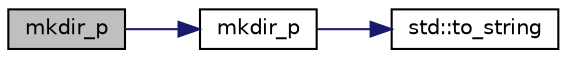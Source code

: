digraph "mkdir_p"
{
 // LATEX_PDF_SIZE
  edge [fontname="Helvetica",fontsize="10",labelfontname="Helvetica",labelfontsize="10"];
  node [fontname="Helvetica",fontsize="10",shape=record];
  rankdir="LR";
  Node7 [label="mkdir_p",height=0.2,width=0.4,color="black", fillcolor="grey75", style="filled", fontcolor="black",tooltip=" "];
  Node7 -> Node8 [color="midnightblue",fontsize="10",style="solid",fontname="Helvetica"];
  Node8 [label="mkdir_p",height=0.2,width=0.4,color="black", fillcolor="white", style="filled",URL="$mkdir__p_8hpp.html#a6d0adb35b2ec47f5a5d3d9c2e424532a",tooltip=" "];
  Node8 -> Node9 [color="midnightblue",fontsize="10",style="solid",fontname="Helvetica"];
  Node9 [label="std::to_string",height=0.2,width=0.4,color="black", fillcolor="white", style="filled",URL="$namespacestd.html#aee474c547aeb0d844616a7defb3846a9",tooltip=" "];
}
